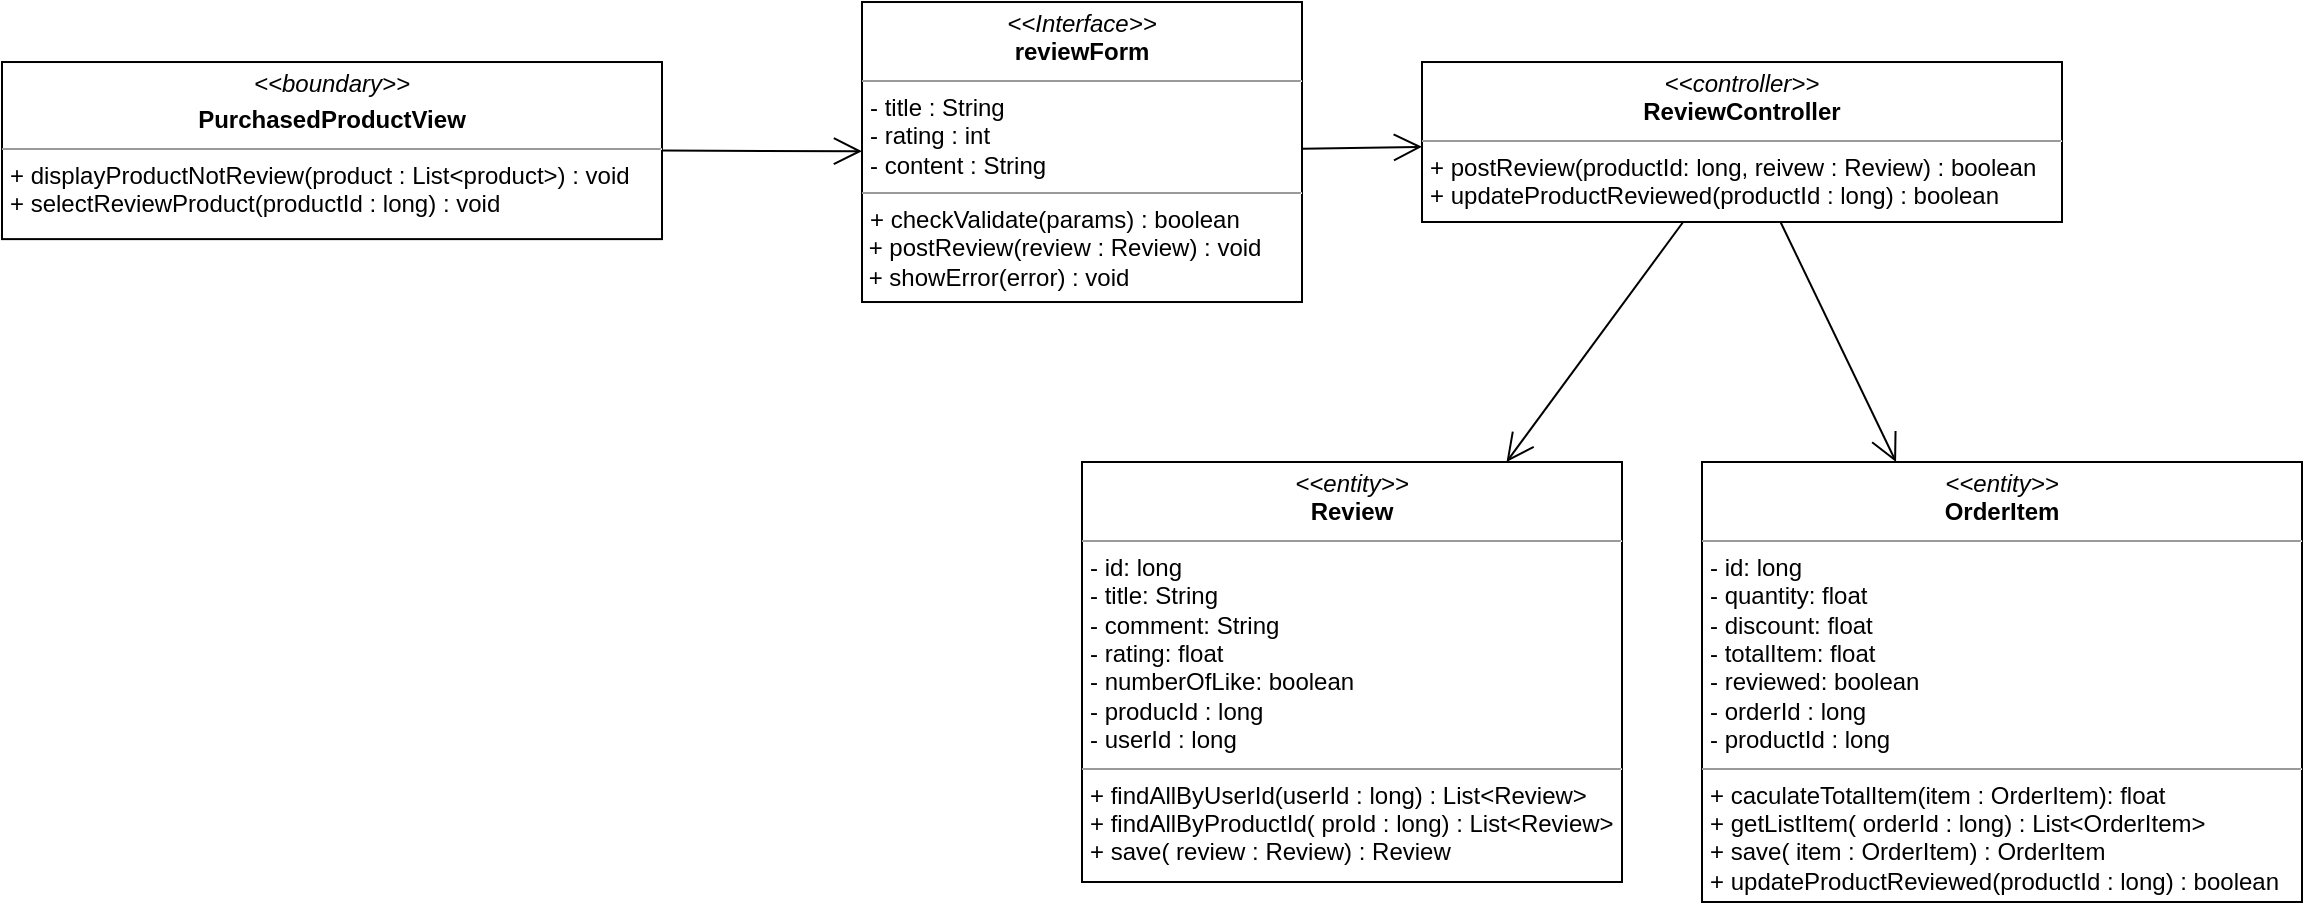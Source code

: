 <mxfile version="14.7.3" type="device"><diagram id="C5RBs43oDa-KdzZeNtuy" name="Page-1"><mxGraphModel dx="1935" dy="482" grid="1" gridSize="10" guides="1" tooltips="1" connect="1" arrows="1" fold="1" page="1" pageScale="1" pageWidth="827" pageHeight="1169" math="0" shadow="0"><root><mxCell id="WIyWlLk6GJQsqaUBKTNV-0"/><mxCell id="WIyWlLk6GJQsqaUBKTNV-1" parent="WIyWlLk6GJQsqaUBKTNV-0"/><mxCell id="Iczs5q8udsbkxXbpVs3N-0" value="&lt;p style=&quot;margin: 0px ; margin-top: 4px ; text-align: center&quot;&gt;&lt;i&gt;&amp;lt;&amp;lt;boundary&amp;gt;&amp;gt;&lt;/i&gt;&lt;/p&gt;&lt;p style=&quot;margin: 0px ; margin-top: 4px ; text-align: center&quot;&gt;&lt;b&gt;PurchasedProductView&lt;/b&gt;&lt;/p&gt;&lt;hr size=&quot;1&quot;&gt;&lt;p style=&quot;margin: 0px ; margin-left: 4px&quot;&gt;+ displayProductNotReview(product : List&amp;lt;product&amp;gt;) : void&lt;/p&gt;&lt;p style=&quot;margin: 0px ; margin-left: 4px&quot;&gt;&lt;span&gt;+ selectReviewProduct(productId : long) : void&lt;/span&gt;&lt;/p&gt;" style="verticalAlign=top;align=left;overflow=fill;fontSize=12;fontFamily=Helvetica;html=1;" parent="WIyWlLk6GJQsqaUBKTNV-1" vertex="1"><mxGeometry x="-380" y="110.01" width="330" height="88.55" as="geometry"/></mxCell><mxCell id="Iczs5q8udsbkxXbpVs3N-3" value="&lt;p style=&quot;margin: 0px ; margin-top: 4px ; text-align: center&quot;&gt;&lt;i&gt;&amp;lt;&amp;lt;entity&amp;gt;&amp;gt;&lt;/i&gt;&lt;br&gt;&lt;b&gt;OrderItem&lt;/b&gt;&lt;/p&gt;&lt;hr size=&quot;1&quot;&gt;&lt;p style=&quot;margin: 0px ; margin-left: 4px&quot;&gt;- id: long&lt;/p&gt;&lt;p style=&quot;margin: 0px ; margin-left: 4px&quot;&gt;- quantity: float&lt;br&gt;- discount: float&lt;/p&gt;&lt;p style=&quot;margin: 0px ; margin-left: 4px&quot;&gt;- totalItem: float&lt;/p&gt;&lt;p style=&quot;margin: 0px ; margin-left: 4px&quot;&gt;- reviewed: boolean&lt;/p&gt;&lt;p style=&quot;margin: 0px ; margin-left: 4px&quot;&gt;- orderId : long&lt;/p&gt;&lt;p style=&quot;margin: 0px ; margin-left: 4px&quot;&gt;- productId : long&lt;/p&gt;&lt;hr size=&quot;1&quot;&gt;&lt;p style=&quot;margin: 0px 0px 0px 4px&quot;&gt;+ caculateTotalItem(item : OrderItem): float&lt;br&gt;&lt;/p&gt;&lt;p style=&quot;margin: 0px 0px 0px 4px&quot;&gt;+ getListItem( orderId : long) : List&amp;lt;OrderItem&amp;gt;&lt;br&gt;&lt;/p&gt;&lt;p style=&quot;margin: 0px 0px 0px 4px&quot;&gt;+ save( item : OrderItem) : OrderItem&lt;/p&gt;&lt;p style=&quot;margin: 0px 0px 0px 4px&quot;&gt;+ updateProductReviewed(productId : long) : boolean&lt;/p&gt;&lt;p style=&quot;margin: 0px ; margin-left: 4px&quot;&gt;&lt;br&gt;&lt;/p&gt;" style="verticalAlign=top;align=left;overflow=fill;fontSize=12;fontFamily=Helvetica;html=1;" parent="WIyWlLk6GJQsqaUBKTNV-1" vertex="1"><mxGeometry x="470" y="310" width="300" height="220" as="geometry"/></mxCell><mxCell id="Iczs5q8udsbkxXbpVs3N-4" value="" style="endArrow=open;endFill=1;endSize=12;html=1;exitX=1;exitY=0.5;exitDx=0;exitDy=0;" parent="WIyWlLk6GJQsqaUBKTNV-1" source="Iczs5q8udsbkxXbpVs3N-0" target="3bbDQRtrYqLnxPXTzaVT-0" edge="1"><mxGeometry width="160" relative="1" as="geometry"><mxPoint x="230" y="198.125" as="sourcePoint"/><mxPoint x="310" y="160" as="targetPoint"/></mxGeometry></mxCell><mxCell id="Iczs5q8udsbkxXbpVs3N-8" value="&lt;p style=&quot;margin: 0px ; margin-top: 4px ; text-align: center&quot;&gt;&lt;i&gt;&amp;lt;&amp;lt;entity&amp;gt;&amp;gt;&lt;/i&gt;&lt;br&gt;&lt;b&gt;Review&lt;/b&gt;&lt;/p&gt;&lt;hr size=&quot;1&quot;&gt;&lt;p style=&quot;margin: 0px ; margin-left: 4px&quot;&gt;- id: long&lt;/p&gt;&lt;p style=&quot;margin: 0px ; margin-left: 4px&quot;&gt;- title: String&lt;br&gt;- comment: String&lt;/p&gt;&lt;p style=&quot;margin: 0px ; margin-left: 4px&quot;&gt;- rating: float&lt;/p&gt;&lt;p style=&quot;margin: 0px ; margin-left: 4px&quot;&gt;- numberOfLike: boolean&lt;/p&gt;&lt;p style=&quot;margin: 0px ; margin-left: 4px&quot;&gt;- producId : long&lt;/p&gt;&lt;p style=&quot;margin: 0px ; margin-left: 4px&quot;&gt;- userId : long&lt;/p&gt;&lt;hr size=&quot;1&quot;&gt;&lt;p style=&quot;margin: 0px 0px 0px 4px&quot;&gt;+ findAllByUserId(userId : long) : List&amp;lt;Review&amp;gt;&lt;br&gt;&lt;/p&gt;&lt;p style=&quot;margin: 0px 0px 0px 4px&quot;&gt;+ findAllByProductId( proId : long) : List&amp;lt;Review&amp;gt;&lt;/p&gt;&lt;p style=&quot;margin: 0px 0px 0px 4px&quot;&gt;+ save( review : Review) : Review&lt;/p&gt;" style="verticalAlign=top;align=left;overflow=fill;fontSize=12;fontFamily=Helvetica;html=1;" parent="WIyWlLk6GJQsqaUBKTNV-1" vertex="1"><mxGeometry x="160" y="310" width="270" height="210" as="geometry"/></mxCell><mxCell id="TC5jdB2zCjgLonFKBfvh-0" value="&lt;p style=&quot;margin: 0px ; margin-top: 4px ; text-align: center&quot;&gt;&lt;i&gt;&amp;lt;&amp;lt;controller&amp;gt;&amp;gt;&lt;/i&gt;&lt;br&gt;&lt;b&gt;ReviewController&lt;/b&gt;&lt;br&gt;&lt;/p&gt;&lt;hr size=&quot;1&quot;&gt;&lt;p style=&quot;margin: 0px ; margin-left: 4px&quot;&gt;&lt;span&gt;+ postReview(productId: long, reivew : Review) : boolean&lt;/span&gt;&lt;/p&gt;&lt;p style=&quot;margin: 0px ; margin-left: 4px&quot;&gt;&lt;span&gt;+ updateProductReviewed(productId : long) : boolean&lt;/span&gt;&lt;/p&gt;" style="verticalAlign=top;align=left;overflow=fill;fontSize=12;fontFamily=Helvetica;html=1;" parent="WIyWlLk6GJQsqaUBKTNV-1" vertex="1"><mxGeometry x="330" y="110.01" width="320" height="79.99" as="geometry"/></mxCell><mxCell id="TC5jdB2zCjgLonFKBfvh-17" value="" style="endArrow=open;endFill=1;endSize=12;html=1;strokeColor=#000000;" parent="WIyWlLk6GJQsqaUBKTNV-1" source="TC5jdB2zCjgLonFKBfvh-0" target="Iczs5q8udsbkxXbpVs3N-8" edge="1"><mxGeometry width="160" relative="1" as="geometry"><mxPoint x="990" y="510.008" as="sourcePoint"/><mxPoint x="870" y="260" as="targetPoint"/></mxGeometry></mxCell><mxCell id="sR3eaGMphKaHE12OzToS-0" value="" style="endArrow=open;endFill=1;endSize=12;html=1;" parent="WIyWlLk6GJQsqaUBKTNV-1" source="TC5jdB2zCjgLonFKBfvh-0" target="Iczs5q8udsbkxXbpVs3N-3" edge="1"><mxGeometry width="160" relative="1" as="geometry"><mxPoint x="610" y="110" as="sourcePoint"/><mxPoint x="770" y="110" as="targetPoint"/></mxGeometry></mxCell><mxCell id="3bbDQRtrYqLnxPXTzaVT-0" value="&lt;p style=&quot;margin: 0px ; margin-top: 4px ; text-align: center&quot;&gt;&lt;i&gt;&amp;lt;&amp;lt;Interface&amp;gt;&amp;gt;&lt;/i&gt;&lt;br&gt;&lt;b&gt;reviewForm&lt;/b&gt;&lt;/p&gt;&lt;hr size=&quot;1&quot;&gt;&lt;p style=&quot;margin: 0px ; margin-left: 4px&quot;&gt;- title : String&lt;br&gt;- rating : int&lt;/p&gt;&lt;p style=&quot;margin: 0px ; margin-left: 4px&quot;&gt;- content : String&lt;/p&gt;&lt;hr size=&quot;1&quot;&gt;&lt;p style=&quot;margin: 0px ; margin-left: 4px&quot;&gt;+ checkValidate(params) : boolean&lt;br&gt;&lt;/p&gt;&amp;nbsp;+ postReview(review : Review) : void&lt;br&gt;&amp;nbsp;+ showError(error) : void" style="verticalAlign=top;align=left;overflow=fill;fontSize=12;fontFamily=Helvetica;html=1;" parent="WIyWlLk6GJQsqaUBKTNV-1" vertex="1"><mxGeometry x="50" y="80.01" width="220" height="150" as="geometry"/></mxCell><mxCell id="3bbDQRtrYqLnxPXTzaVT-1" value="" style="endArrow=open;endFill=1;endSize=12;html=1;" parent="WIyWlLk6GJQsqaUBKTNV-1" source="3bbDQRtrYqLnxPXTzaVT-0" target="TC5jdB2zCjgLonFKBfvh-0" edge="1"><mxGeometry width="160" relative="1" as="geometry"><mxPoint x="190" y="200" as="sourcePoint"/><mxPoint x="350" y="200" as="targetPoint"/></mxGeometry></mxCell></root></mxGraphModel></diagram></mxfile>